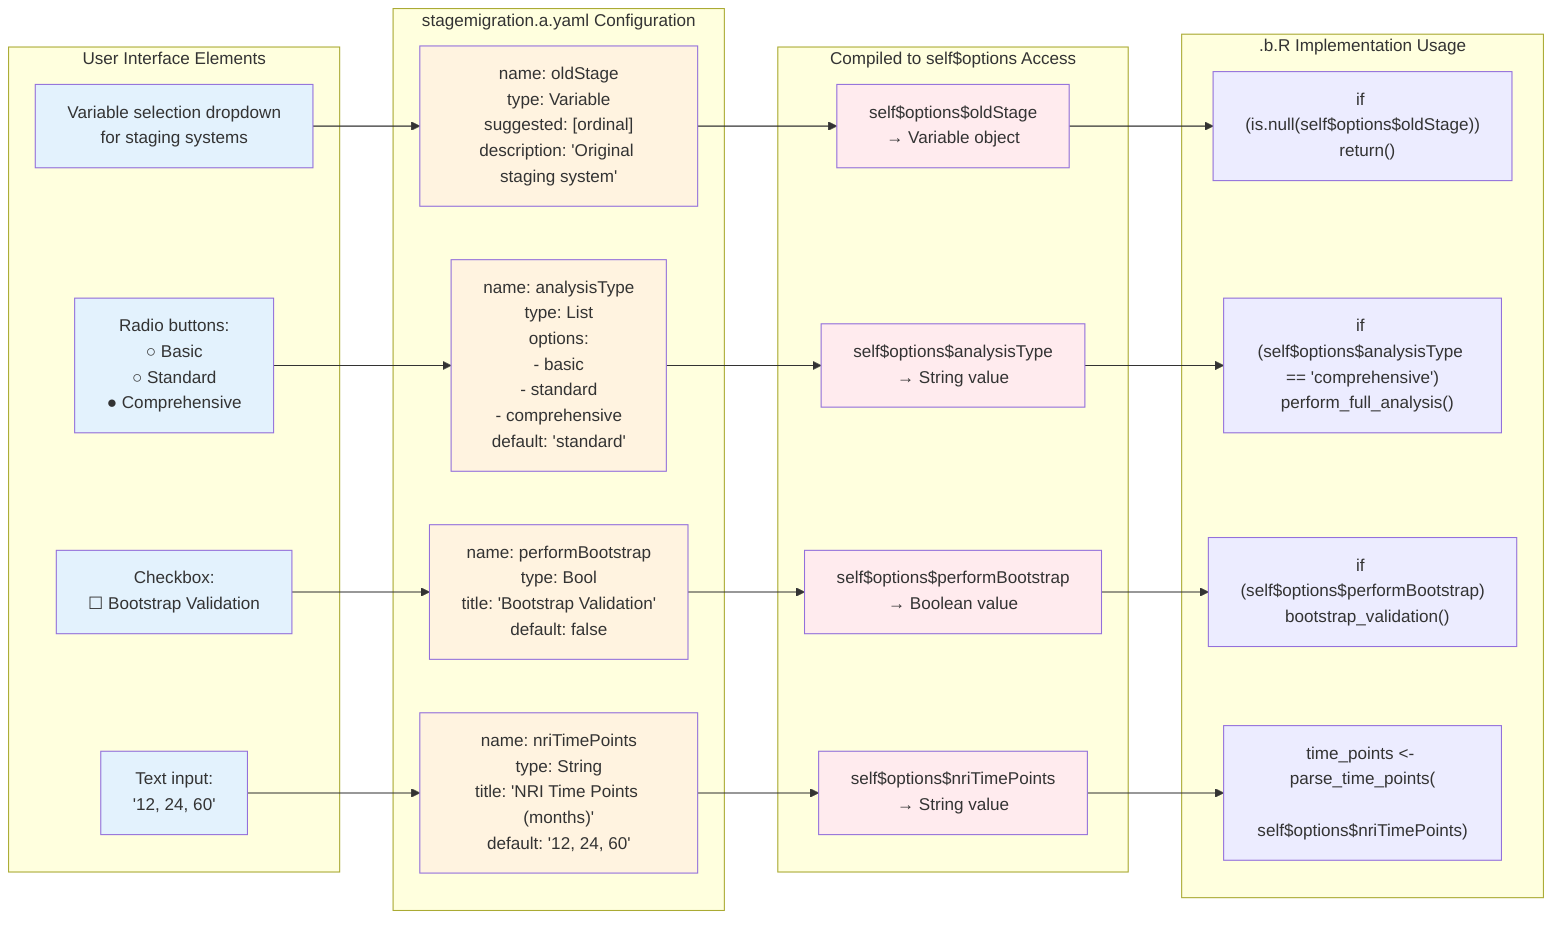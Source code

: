 graph LR
    subgraph "stagemigration.a.yaml Configuration"
        A1["name: oldStage<br/>type: Variable<br/>suggested: [ordinal]<br/>description: 'Original staging system'"]
        A2["name: analysisType<br/>type: List<br/>options:<br/>  - basic<br/>  - standard<br/>  - comprehensive<br/>default: 'standard'"]
        A3["name: performBootstrap<br/>type: Bool<br/>title: 'Bootstrap Validation'<br/>default: false"]
        A4["name: nriTimePoints<br/>type: String<br/>title: 'NRI Time Points (months)'<br/>default: '12, 24, 60'"]
    end
    
    subgraph "Compiled to self$options Access"
        B1["self$options$oldStage<br/>→ Variable object"]
        B2["self$options$analysisType<br/>→ String value"]
        B3["self$options$performBootstrap<br/>→ Boolean value"]
        B4["self$options$nriTimePoints<br/>→ String value"]
    end
    
    subgraph ".b.R Implementation Usage"
        C1["if (is.null(self$options$oldStage))<br/>  return()"]
        C2["if (self$options$analysisType == 'comprehensive')<br/>  perform_full_analysis()"]
        C3["if (self$options$performBootstrap)<br/>  bootstrap_validation()"]
        C4["time_points <- parse_time_points(<br/>  self$options$nriTimePoints)"]
    end
    
    subgraph "User Interface Elements"
        D1["Variable selection dropdown<br/>for staging systems"]
        D2["Radio buttons:<br/>○ Basic<br/>○ Standard<br/>● Comprehensive"]
        D3["Checkbox:<br/>☐ Bootstrap Validation"]
        D4["Text input:<br/>'12, 24, 60'"]
    end
    
    D1 --> A1
    D2 --> A2
    D3 --> A3
    D4 --> A4
    
    A1 --> B1
    A2 --> B2
    A3 --> B3
    A4 --> B4
    
    B1 --> C1
    B2 --> C2
    B3 --> C3
    B4 --> C4
    
    style A1 fill:#fff3e0
    style A2 fill:#fff3e0
    style A3 fill:#fff3e0
    style A4 fill:#fff3e0
    style B1 fill:#ffebee
    style B2 fill:#ffebee
    style B3 fill:#ffebee
    style B4 fill:#ffebee
    style D1 fill:#e3f2fd
    style D2 fill:#e3f2fd
    style D3 fill:#e3f2fd
    style D4 fill:#e3f2fd